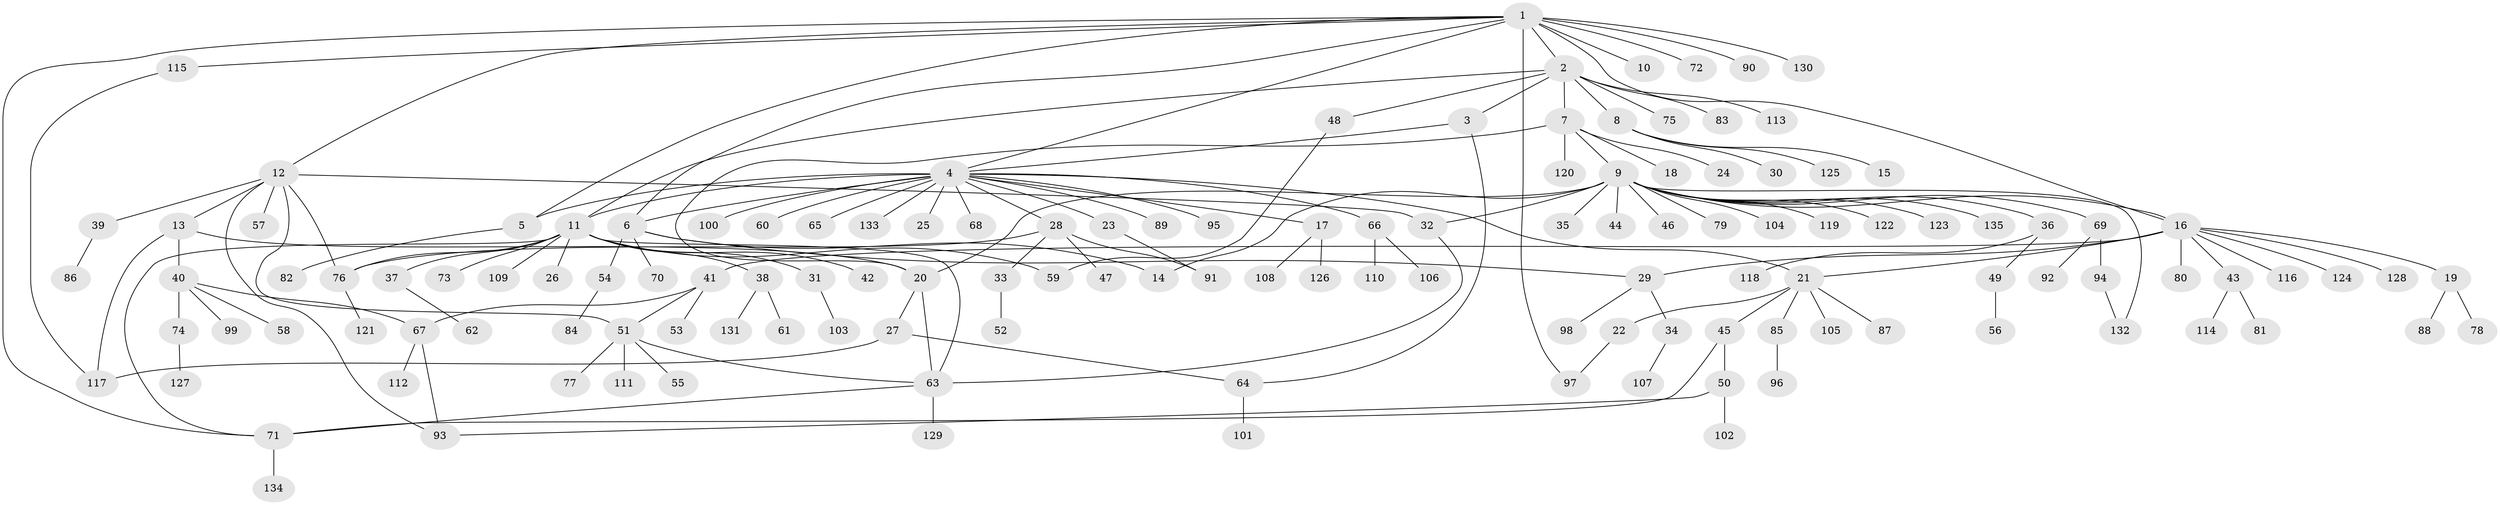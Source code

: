 // Generated by graph-tools (version 1.1) at 2025/49/03/09/25 03:49:53]
// undirected, 135 vertices, 164 edges
graph export_dot {
graph [start="1"]
  node [color=gray90,style=filled];
  1;
  2;
  3;
  4;
  5;
  6;
  7;
  8;
  9;
  10;
  11;
  12;
  13;
  14;
  15;
  16;
  17;
  18;
  19;
  20;
  21;
  22;
  23;
  24;
  25;
  26;
  27;
  28;
  29;
  30;
  31;
  32;
  33;
  34;
  35;
  36;
  37;
  38;
  39;
  40;
  41;
  42;
  43;
  44;
  45;
  46;
  47;
  48;
  49;
  50;
  51;
  52;
  53;
  54;
  55;
  56;
  57;
  58;
  59;
  60;
  61;
  62;
  63;
  64;
  65;
  66;
  67;
  68;
  69;
  70;
  71;
  72;
  73;
  74;
  75;
  76;
  77;
  78;
  79;
  80;
  81;
  82;
  83;
  84;
  85;
  86;
  87;
  88;
  89;
  90;
  91;
  92;
  93;
  94;
  95;
  96;
  97;
  98;
  99;
  100;
  101;
  102;
  103;
  104;
  105;
  106;
  107;
  108;
  109;
  110;
  111;
  112;
  113;
  114;
  115;
  116;
  117;
  118;
  119;
  120;
  121;
  122;
  123;
  124;
  125;
  126;
  127;
  128;
  129;
  130;
  131;
  132;
  133;
  134;
  135;
  1 -- 2;
  1 -- 4;
  1 -- 5;
  1 -- 6;
  1 -- 10;
  1 -- 12;
  1 -- 16;
  1 -- 71;
  1 -- 72;
  1 -- 90;
  1 -- 97;
  1 -- 115;
  1 -- 130;
  2 -- 3;
  2 -- 7;
  2 -- 8;
  2 -- 11;
  2 -- 48;
  2 -- 75;
  2 -- 83;
  2 -- 113;
  3 -- 4;
  3 -- 64;
  4 -- 5;
  4 -- 6;
  4 -- 11;
  4 -- 17;
  4 -- 21;
  4 -- 23;
  4 -- 25;
  4 -- 28;
  4 -- 60;
  4 -- 65;
  4 -- 66;
  4 -- 68;
  4 -- 89;
  4 -- 95;
  4 -- 100;
  4 -- 133;
  5 -- 82;
  6 -- 14;
  6 -- 29;
  6 -- 54;
  6 -- 70;
  7 -- 9;
  7 -- 18;
  7 -- 20;
  7 -- 24;
  7 -- 120;
  8 -- 15;
  8 -- 30;
  8 -- 125;
  9 -- 14;
  9 -- 16;
  9 -- 20;
  9 -- 32;
  9 -- 35;
  9 -- 36;
  9 -- 44;
  9 -- 46;
  9 -- 69;
  9 -- 79;
  9 -- 104;
  9 -- 119;
  9 -- 122;
  9 -- 123;
  9 -- 132;
  9 -- 135;
  11 -- 26;
  11 -- 31;
  11 -- 37;
  11 -- 38;
  11 -- 42;
  11 -- 59;
  11 -- 63;
  11 -- 71;
  11 -- 73;
  11 -- 76;
  11 -- 109;
  12 -- 13;
  12 -- 32;
  12 -- 39;
  12 -- 51;
  12 -- 57;
  12 -- 76;
  12 -- 93;
  13 -- 20;
  13 -- 40;
  13 -- 117;
  16 -- 19;
  16 -- 21;
  16 -- 29;
  16 -- 41;
  16 -- 43;
  16 -- 80;
  16 -- 116;
  16 -- 124;
  16 -- 128;
  17 -- 108;
  17 -- 126;
  19 -- 78;
  19 -- 88;
  20 -- 27;
  20 -- 63;
  21 -- 22;
  21 -- 45;
  21 -- 85;
  21 -- 87;
  21 -- 105;
  22 -- 97;
  23 -- 91;
  27 -- 64;
  27 -- 117;
  28 -- 33;
  28 -- 47;
  28 -- 76;
  28 -- 91;
  29 -- 34;
  29 -- 98;
  31 -- 103;
  32 -- 63;
  33 -- 52;
  34 -- 107;
  36 -- 49;
  36 -- 118;
  37 -- 62;
  38 -- 61;
  38 -- 131;
  39 -- 86;
  40 -- 58;
  40 -- 67;
  40 -- 74;
  40 -- 99;
  41 -- 51;
  41 -- 53;
  41 -- 67;
  43 -- 81;
  43 -- 114;
  45 -- 50;
  45 -- 71;
  48 -- 59;
  49 -- 56;
  50 -- 93;
  50 -- 102;
  51 -- 55;
  51 -- 63;
  51 -- 77;
  51 -- 111;
  54 -- 84;
  63 -- 71;
  63 -- 129;
  64 -- 101;
  66 -- 106;
  66 -- 110;
  67 -- 93;
  67 -- 112;
  69 -- 92;
  69 -- 94;
  71 -- 134;
  74 -- 127;
  76 -- 121;
  85 -- 96;
  94 -- 132;
  115 -- 117;
}
